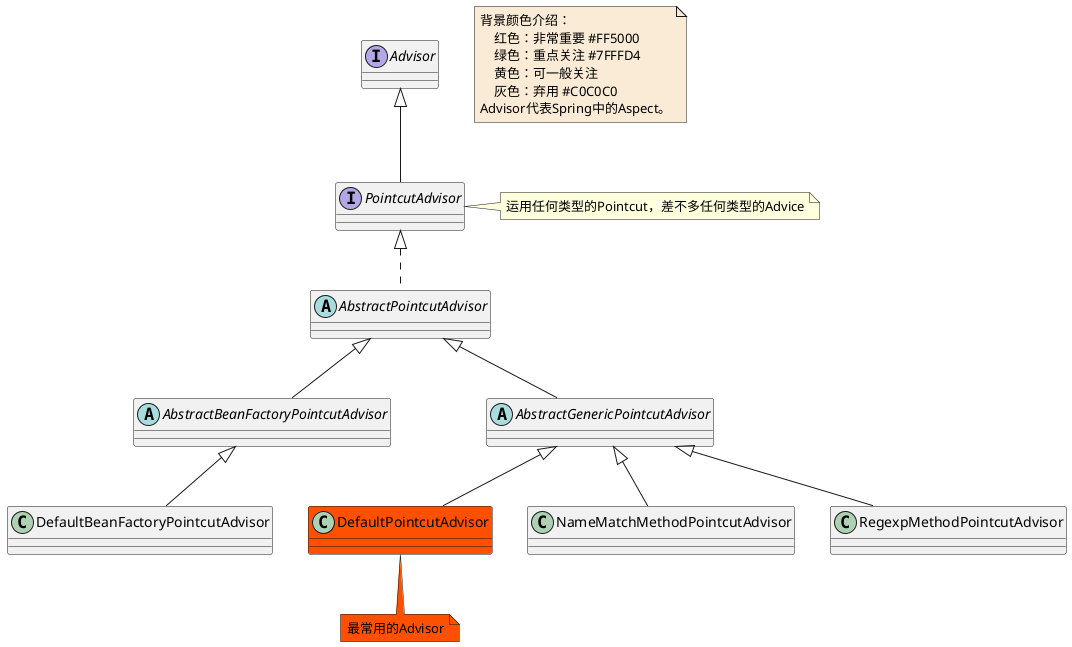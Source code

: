 @startuml

note  as N1 #FAEBD7
    背景颜色介绍：
        红色：非常重要 #FF5000
        绿色：重点关注 #7FFFD4
        黄色：可一般关注
        灰色：弃用 #C0C0C0
    Advisor代表Spring中的Aspect。
end note

interface Advisor
abstract class AbstractPointcutAdvisor
abstract class AbstractBeanFactoryPointcutAdvisor
abstract class AbstractGenericPointcutAdvisor
class DefaultBeanFactoryPointcutAdvisor
class DefaultPointcutAdvisor #FF5000
note bottom #FF5000: 最常用的Advisor
class NameMatchMethodPointcutAdvisor
interface PointcutAdvisor
note right : 运用任何类型的Pointcut，差不多任何类型的Advice
class RegexpMethodPointcutAdvisor




AbstractGenericPointcutAdvisor <|-- DefaultPointcutAdvisor
AbstractGenericPointcutAdvisor <|-- NameMatchMethodPointcutAdvisor
AbstractGenericPointcutAdvisor <|-- RegexpMethodPointcutAdvisor

AbstractPointcutAdvisor <|-- AbstractGenericPointcutAdvisor
AbstractPointcutAdvisor <|-- AbstractBeanFactoryPointcutAdvisor

AbstractBeanFactoryPointcutAdvisor <|-- DefaultBeanFactoryPointcutAdvisor

Advisor <|-- PointcutAdvisor




PointcutAdvisor <|.. AbstractPointcutAdvisor


@enduml